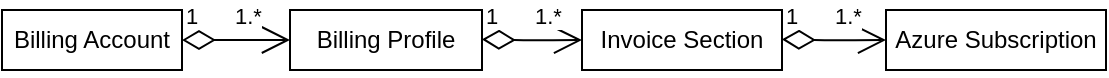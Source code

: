 <mxfile version="13.0.3" type="device"><diagram id="rlmR-n1DyropMt2L1WPk" name="Page-1"><mxGraphModel dx="632" dy="474" grid="1" gridSize="10" guides="1" tooltips="1" connect="1" arrows="1" fold="1" page="1" pageScale="1" pageWidth="827" pageHeight="1169" math="0" shadow="0"><root><mxCell id="0"/><mxCell id="1" parent="0"/><mxCell id="iZ8uOZWZxAcp846bZd6N-4" value="Azure Subscription" style="rounded=0;whiteSpace=wrap;html=1;" vertex="1" parent="1"><mxGeometry x="472" y="25" width="110" height="30" as="geometry"/></mxCell><mxCell id="iZ8uOZWZxAcp846bZd6N-5" value="Billing Account" style="rounded=0;whiteSpace=wrap;html=1;" vertex="1" parent="1"><mxGeometry x="30" y="25" width="90" height="30" as="geometry"/></mxCell><mxCell id="iZ8uOZWZxAcp846bZd6N-6" value="Billing Profile" style="rounded=0;whiteSpace=wrap;html=1;" vertex="1" parent="1"><mxGeometry x="174" y="25" width="96" height="30" as="geometry"/></mxCell><mxCell id="iZ8uOZWZxAcp846bZd6N-7" value="Invoice Section" style="rounded=0;whiteSpace=wrap;html=1;" vertex="1" parent="1"><mxGeometry x="320" y="25" width="100" height="30" as="geometry"/></mxCell><mxCell id="iZ8uOZWZxAcp846bZd6N-11" value="1&amp;nbsp; &amp;nbsp; &amp;nbsp; 1.*" style="endArrow=open;html=1;endSize=12;startArrow=diamondThin;startSize=14;startFill=0;edgeStyle=orthogonalEdgeStyle;align=left;verticalAlign=bottom;exitX=1;exitY=0.5;exitDx=0;exitDy=0;" edge="1" parent="1" source="iZ8uOZWZxAcp846bZd6N-5" target="iZ8uOZWZxAcp846bZd6N-6"><mxGeometry x="-1" y="3" relative="1" as="geometry"><mxPoint x="140" y="160" as="sourcePoint"/><mxPoint x="240" y="40" as="targetPoint"/></mxGeometry></mxCell><mxCell id="iZ8uOZWZxAcp846bZd6N-14" value="1&amp;nbsp; &amp;nbsp; &amp;nbsp; 1.*" style="endArrow=open;html=1;endSize=12;startArrow=diamondThin;startSize=14;startFill=0;edgeStyle=orthogonalEdgeStyle;align=left;verticalAlign=bottom;exitX=1;exitY=0.5;exitDx=0;exitDy=0;entryX=0;entryY=0.5;entryDx=0;entryDy=0;" edge="1" parent="1" target="iZ8uOZWZxAcp846bZd6N-7"><mxGeometry x="-1" y="3" relative="1" as="geometry"><mxPoint x="270" y="39.71" as="sourcePoint"/><mxPoint x="320" y="39.71" as="targetPoint"/></mxGeometry></mxCell><mxCell id="iZ8uOZWZxAcp846bZd6N-16" value="1&amp;nbsp; &amp;nbsp; &amp;nbsp; 1.*" style="endArrow=open;html=1;endSize=12;startArrow=diamondThin;startSize=14;startFill=0;edgeStyle=orthogonalEdgeStyle;align=left;verticalAlign=bottom;exitX=1;exitY=0.5;exitDx=0;exitDy=0;" edge="1" parent="1" target="iZ8uOZWZxAcp846bZd6N-4"><mxGeometry x="-1" y="3" relative="1" as="geometry"><mxPoint x="420" y="39.71" as="sourcePoint"/><mxPoint x="474" y="39.71" as="targetPoint"/></mxGeometry></mxCell></root></mxGraphModel></diagram></mxfile>